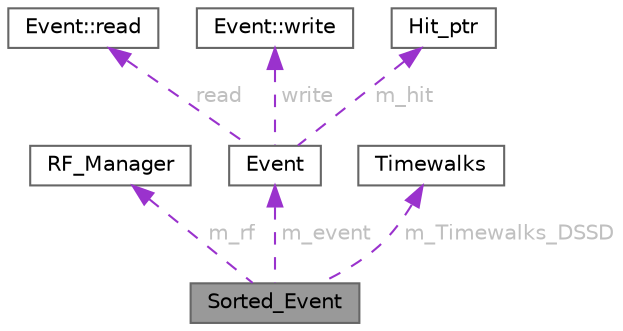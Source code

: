 digraph "Sorted_Event"
{
 // LATEX_PDF_SIZE
  bgcolor="transparent";
  edge [fontname=Helvetica,fontsize=10,labelfontname=Helvetica,labelfontsize=10];
  node [fontname=Helvetica,fontsize=10,shape=box,height=0.2,width=0.4];
  Node1 [id="Node000001",label="Sorted_Event",height=0.2,width=0.4,color="gray40", fillcolor="grey60", style="filled", fontcolor="black",tooltip=" "];
  Node2 -> Node1 [id="edge1_Node000001_Node000002",dir="back",color="darkorchid3",style="dashed",tooltip=" ",label=" m_rf",fontcolor="grey" ];
  Node2 [id="Node000002",label="RF_Manager",height=0.2,width=0.4,color="gray40", fillcolor="white", style="filled",URL="$class_r_f___manager.html",tooltip=" "];
  Node3 -> Node1 [id="edge2_Node000001_Node000003",dir="back",color="darkorchid3",style="dashed",tooltip=" ",label=" m_event",fontcolor="grey" ];
  Node3 [id="Node000003",label="Event",height=0.2,width=0.4,color="gray40", fillcolor="white", style="filled",URL="$class_event.html",tooltip=" "];
  Node4 -> Node3 [id="edge3_Node000003_Node000004",dir="back",color="darkorchid3",style="dashed",tooltip=" ",label=" read",fontcolor="grey" ];
  Node4 [id="Node000004",label="Event::read",height=0.2,width=0.4,color="gray40", fillcolor="white", style="filled",URL="$class_event.html#struct_event_1_1read",tooltip=" "];
  Node5 -> Node3 [id="edge4_Node000003_Node000005",dir="back",color="darkorchid3",style="dashed",tooltip=" ",label=" write",fontcolor="grey" ];
  Node5 [id="Node000005",label="Event::write",height=0.2,width=0.4,color="gray40", fillcolor="white", style="filled",URL="$class_event.html#struct_event_1_1write",tooltip=" "];
  Node6 -> Node3 [id="edge5_Node000003_Node000006",dir="back",color="darkorchid3",style="dashed",tooltip=" ",label=" m_hit",fontcolor="grey" ];
  Node6 [id="Node000006",label="Hit_ptr",height=0.2,width=0.4,color="gray40", fillcolor="white", style="filled",URL="$class_hit__ptr.html",tooltip=" "];
  Node7 -> Node1 [id="edge6_Node000001_Node000007",dir="back",color="darkorchid3",style="dashed",tooltip=" ",label=" m_Timewalks_DSSD",fontcolor="grey" ];
  Node7 [id="Node000007",label="Timewalks",height=0.2,width=0.4,color="gray40", fillcolor="white", style="filled",URL="$class_timewalks.html",tooltip=" "];
}
